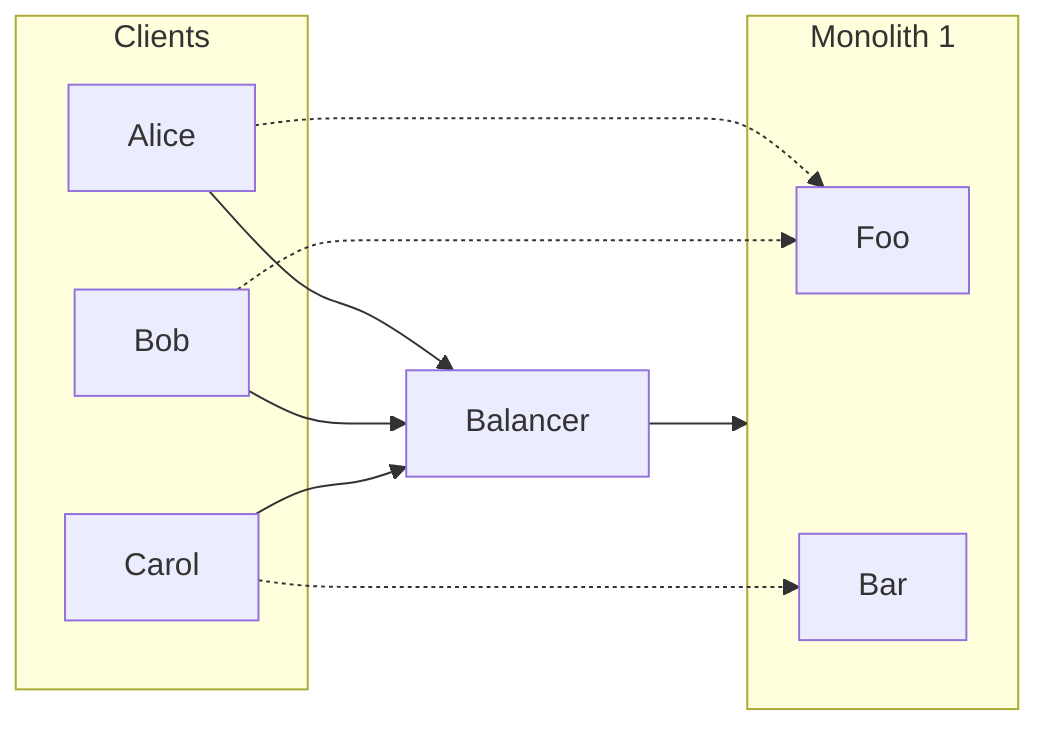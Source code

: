 flowchart LR
    subgraph Clients
    c1[Alice]
    c2[Bob]
    c3[Carol]
    end
    c1 --> b[Balancer]
    c2 --> b
    c3 --> b
    b --> m1
    subgraph m1[Monolith 1]
    r1[Foo]
    r2[Bar]
    end
    c1 -.-> r1
    c2 -.-> r1
    c3 -.-> r2